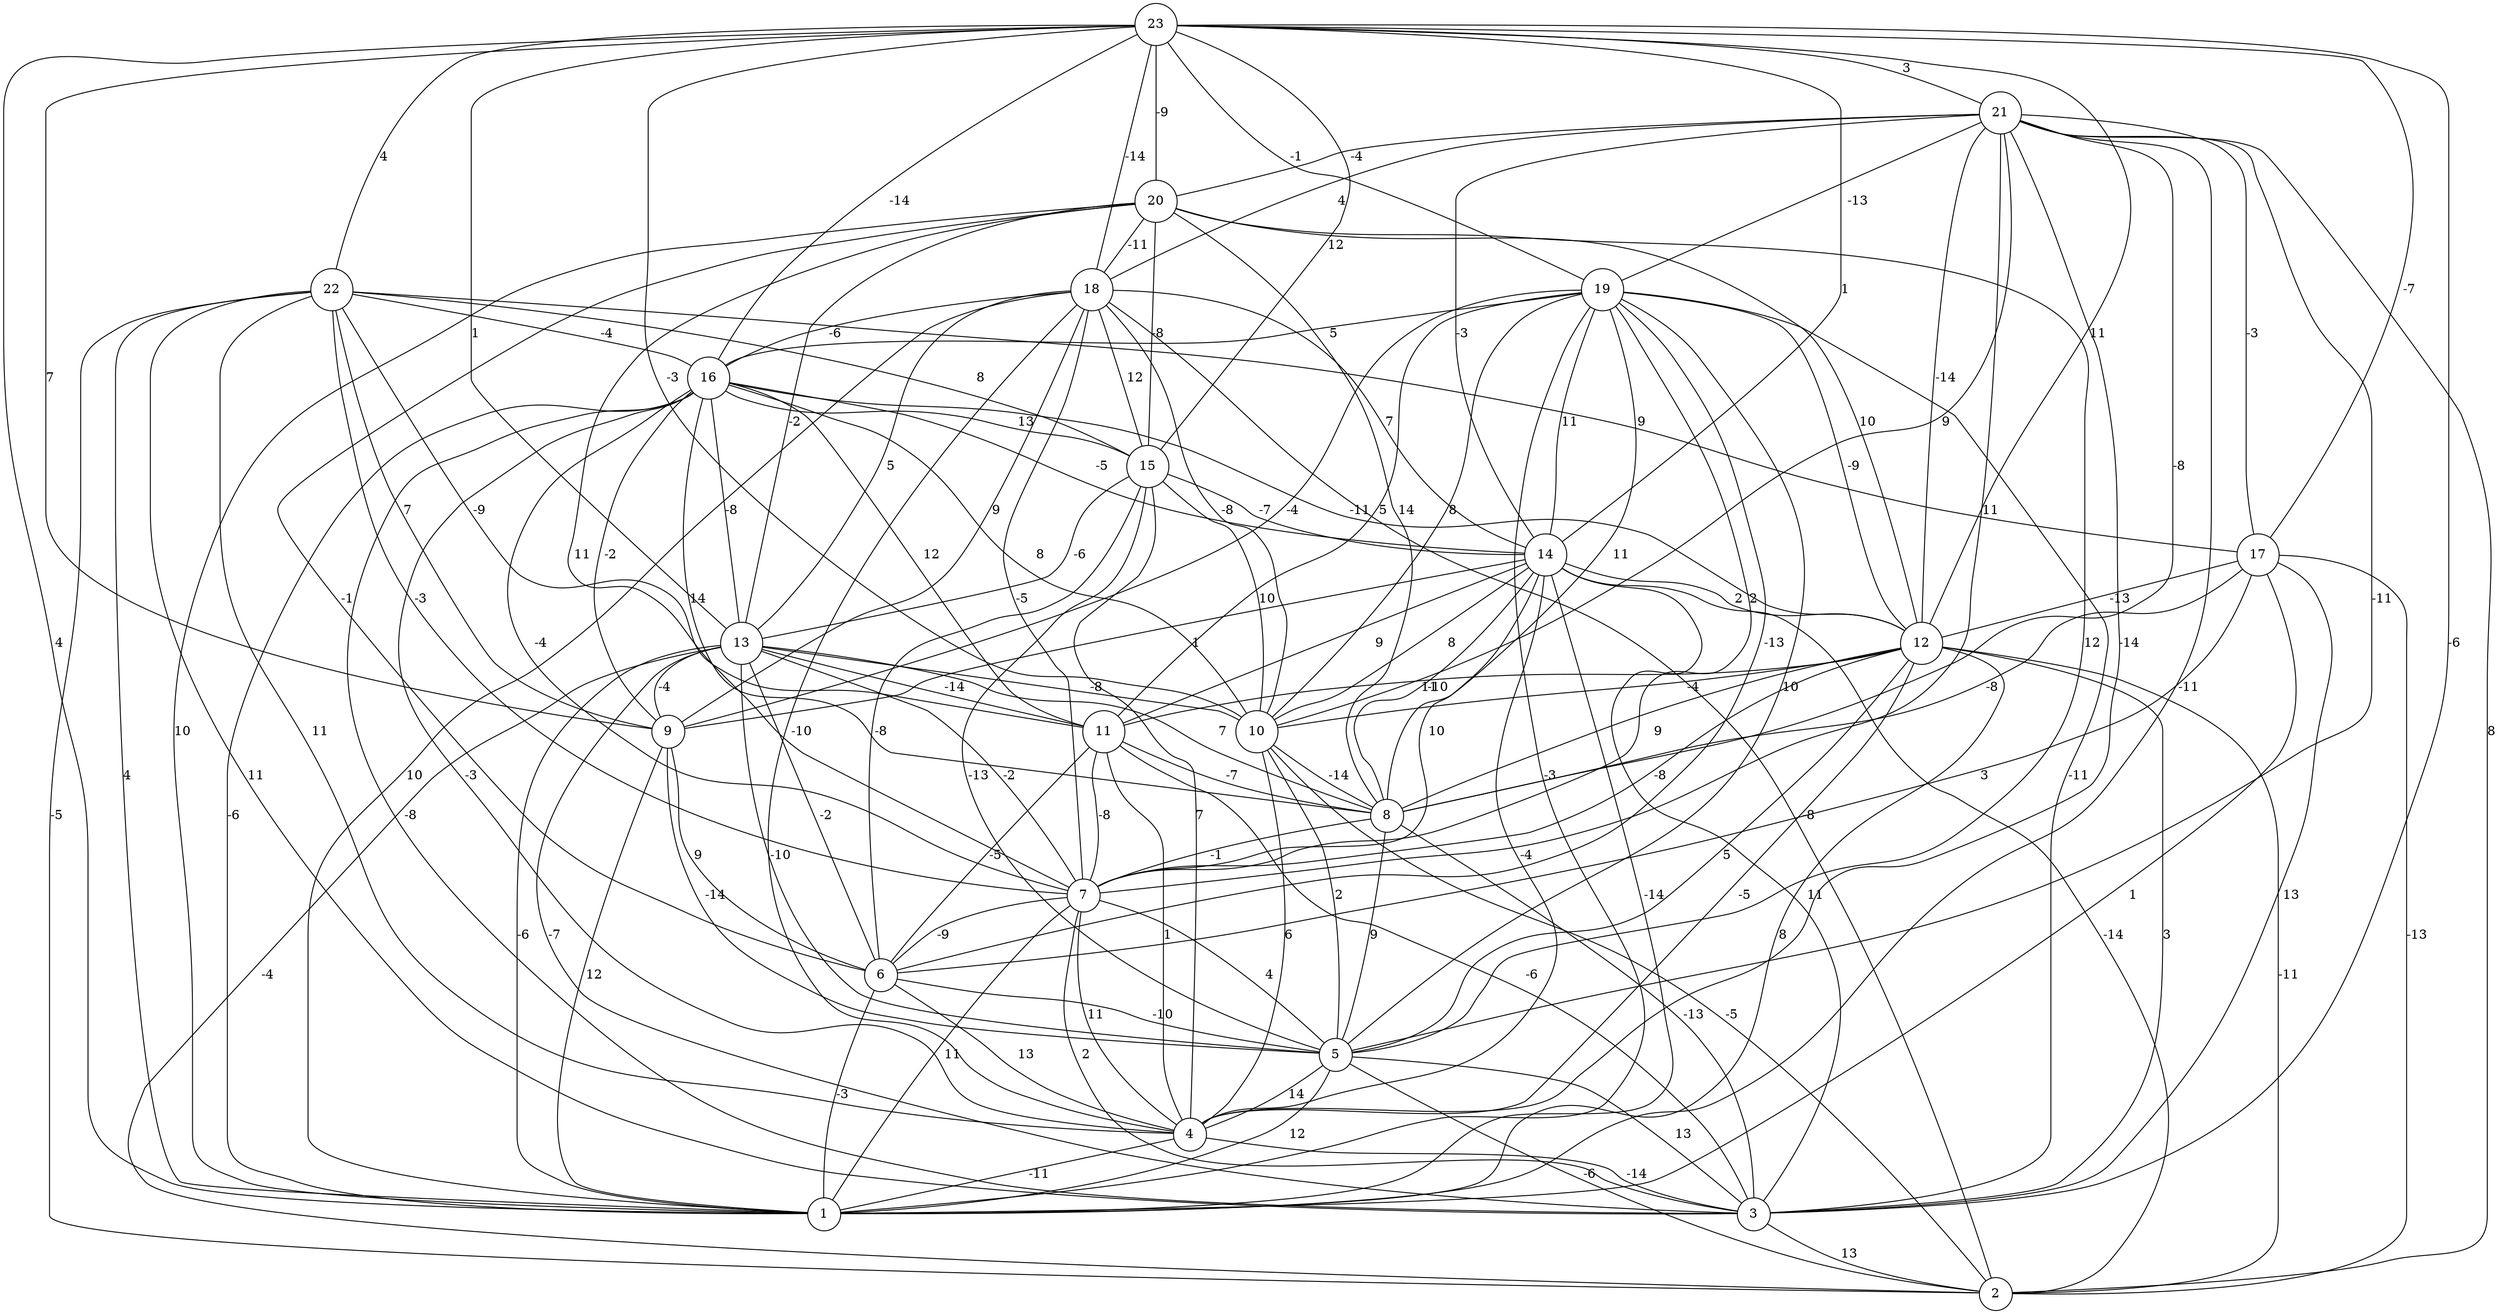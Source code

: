 graph { 
	 fontname="Helvetica,Arial,sans-serif" 
	 node [shape = circle]; 
	 23 -- 1 [label = "4"];
	 23 -- 3 [label = "-6"];
	 23 -- 9 [label = "7"];
	 23 -- 10 [label = "-3"];
	 23 -- 12 [label = "11"];
	 23 -- 13 [label = "1"];
	 23 -- 14 [label = "1"];
	 23 -- 15 [label = "12"];
	 23 -- 16 [label = "-14"];
	 23 -- 17 [label = "-7"];
	 23 -- 18 [label = "-14"];
	 23 -- 19 [label = "-1"];
	 23 -- 20 [label = "-9"];
	 23 -- 21 [label = "3"];
	 23 -- 22 [label = "4"];
	 22 -- 1 [label = "4"];
	 22 -- 2 [label = "-5"];
	 22 -- 3 [label = "11"];
	 22 -- 4 [label = "11"];
	 22 -- 7 [label = "-3"];
	 22 -- 9 [label = "7"];
	 22 -- 11 [label = "-9"];
	 22 -- 15 [label = "8"];
	 22 -- 16 [label = "-4"];
	 22 -- 17 [label = "9"];
	 21 -- 1 [label = "-11"];
	 21 -- 2 [label = "8"];
	 21 -- 4 [label = "-14"];
	 21 -- 5 [label = "-11"];
	 21 -- 7 [label = "11"];
	 21 -- 8 [label = "-8"];
	 21 -- 10 [label = "9"];
	 21 -- 12 [label = "-14"];
	 21 -- 14 [label = "-3"];
	 21 -- 17 [label = "-3"];
	 21 -- 18 [label = "4"];
	 21 -- 19 [label = "-13"];
	 21 -- 20 [label = "-4"];
	 20 -- 1 [label = "10"];
	 20 -- 5 [label = "12"];
	 20 -- 6 [label = "-1"];
	 20 -- 7 [label = "11"];
	 20 -- 8 [label = "14"];
	 20 -- 12 [label = "10"];
	 20 -- 13 [label = "-2"];
	 20 -- 15 [label = "-8"];
	 20 -- 18 [label = "-11"];
	 19 -- 1 [label = "-3"];
	 19 -- 3 [label = "-11"];
	 19 -- 5 [label = "10"];
	 19 -- 6 [label = "-13"];
	 19 -- 7 [label = "2"];
	 19 -- 8 [label = "11"];
	 19 -- 9 [label = "-4"];
	 19 -- 10 [label = "8"];
	 19 -- 11 [label = "5"];
	 19 -- 12 [label = "-9"];
	 19 -- 14 [label = "11"];
	 19 -- 16 [label = "5"];
	 18 -- 1 [label = "10"];
	 18 -- 2 [label = "-8"];
	 18 -- 4 [label = "-10"];
	 18 -- 7 [label = "-5"];
	 18 -- 9 [label = "9"];
	 18 -- 10 [label = "-8"];
	 18 -- 13 [label = "5"];
	 18 -- 14 [label = "7"];
	 18 -- 15 [label = "12"];
	 18 -- 16 [label = "-6"];
	 17 -- 1 [label = "1"];
	 17 -- 2 [label = "-13"];
	 17 -- 3 [label = "13"];
	 17 -- 6 [label = "3"];
	 17 -- 8 [label = "-8"];
	 17 -- 12 [label = "-13"];
	 16 -- 1 [label = "-6"];
	 16 -- 3 [label = "-8"];
	 16 -- 4 [label = "-3"];
	 16 -- 7 [label = "-4"];
	 16 -- 8 [label = "14"];
	 16 -- 9 [label = "-2"];
	 16 -- 10 [label = "8"];
	 16 -- 11 [label = "12"];
	 16 -- 12 [label = "-11"];
	 16 -- 13 [label = "-8"];
	 16 -- 14 [label = "-5"];
	 16 -- 15 [label = "13"];
	 15 -- 4 [label = "7"];
	 15 -- 5 [label = "-13"];
	 15 -- 6 [label = "-8"];
	 15 -- 10 [label = "10"];
	 15 -- 13 [label = "-6"];
	 15 -- 14 [label = "-7"];
	 14 -- 1 [label = "-14"];
	 14 -- 2 [label = "-14"];
	 14 -- 3 [label = "11"];
	 14 -- 4 [label = "-4"];
	 14 -- 7 [label = "10"];
	 14 -- 8 [label = "-10"];
	 14 -- 9 [label = "1"];
	 14 -- 10 [label = "8"];
	 14 -- 11 [label = "9"];
	 14 -- 12 [label = "2"];
	 13 -- 1 [label = "-6"];
	 13 -- 2 [label = "-4"];
	 13 -- 3 [label = "-7"];
	 13 -- 5 [label = "-10"];
	 13 -- 6 [label = "-2"];
	 13 -- 7 [label = "-2"];
	 13 -- 8 [label = "7"];
	 13 -- 9 [label = "-4"];
	 13 -- 10 [label = "-8"];
	 13 -- 11 [label = "-14"];
	 12 -- 1 [label = "8"];
	 12 -- 2 [label = "-11"];
	 12 -- 3 [label = "3"];
	 12 -- 4 [label = "-5"];
	 12 -- 5 [label = "5"];
	 12 -- 7 [label = "-8"];
	 12 -- 8 [label = "9"];
	 12 -- 10 [label = "-4"];
	 12 -- 11 [label = "11"];
	 11 -- 3 [label = "-6"];
	 11 -- 4 [label = "1"];
	 11 -- 6 [label = "-5"];
	 11 -- 7 [label = "-8"];
	 11 -- 8 [label = "-7"];
	 10 -- 2 [label = "-5"];
	 10 -- 4 [label = "6"];
	 10 -- 5 [label = "2"];
	 10 -- 8 [label = "-14"];
	 9 -- 1 [label = "12"];
	 9 -- 5 [label = "-14"];
	 9 -- 6 [label = "9"];
	 8 -- 3 [label = "-13"];
	 8 -- 5 [label = "9"];
	 8 -- 7 [label = "-1"];
	 7 -- 1 [label = "11"];
	 7 -- 3 [label = "2"];
	 7 -- 4 [label = "11"];
	 7 -- 5 [label = "4"];
	 7 -- 6 [label = "-9"];
	 6 -- 1 [label = "-3"];
	 6 -- 4 [label = "13"];
	 6 -- 5 [label = "-10"];
	 5 -- 1 [label = "12"];
	 5 -- 2 [label = "-6"];
	 5 -- 3 [label = "13"];
	 5 -- 4 [label = "14"];
	 4 -- 1 [label = "-11"];
	 4 -- 3 [label = "-14"];
	 3 -- 2 [label = "13"];
	 1;
	 2;
	 3;
	 4;
	 5;
	 6;
	 7;
	 8;
	 9;
	 10;
	 11;
	 12;
	 13;
	 14;
	 15;
	 16;
	 17;
	 18;
	 19;
	 20;
	 21;
	 22;
	 23;
}
